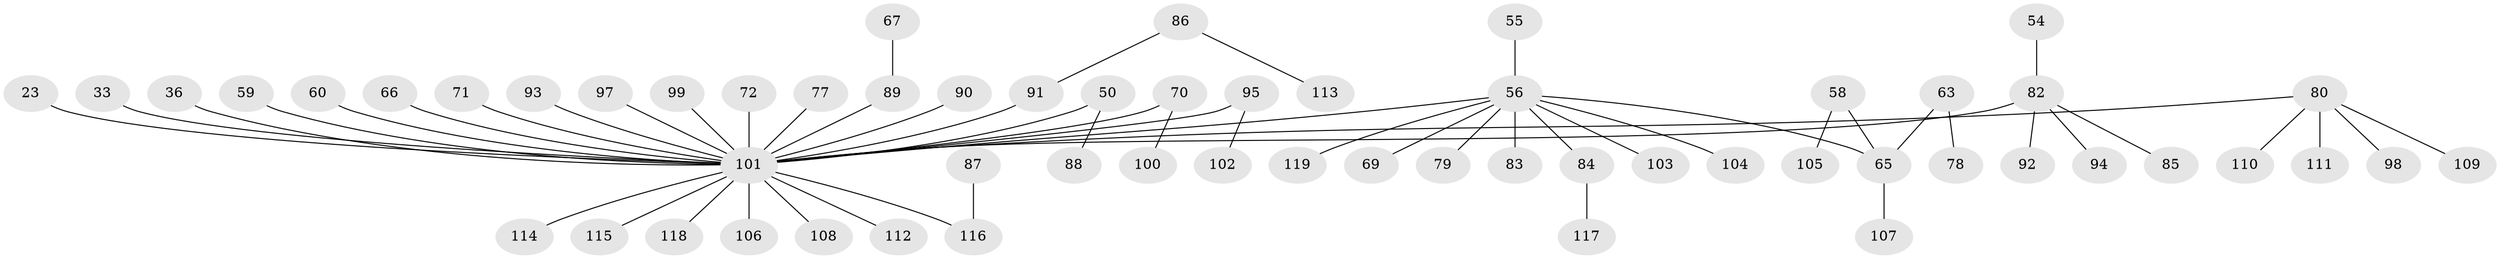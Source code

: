 // original degree distribution, {6: 0.025210084033613446, 5: 0.03361344537815126, 2: 0.3025210084033613, 3: 0.11764705882352941, 4: 0.04201680672268908, 8: 0.008403361344537815, 1: 0.47058823529411764}
// Generated by graph-tools (version 1.1) at 2025/52/03/09/25 04:52:24]
// undirected, 59 vertices, 58 edges
graph export_dot {
graph [start="1"]
  node [color=gray90,style=filled];
  23;
  33;
  36;
  50;
  54;
  55;
  56 [super="+27+35+22+38+43+40+44"];
  58;
  59;
  60;
  63;
  65 [super="+48"];
  66;
  67;
  69;
  70;
  71;
  72;
  77;
  78;
  79;
  80 [super="+74"];
  82 [super="+10+49"];
  83;
  84;
  85;
  86;
  87;
  88;
  89 [super="+61"];
  90;
  91 [super="+81"];
  92;
  93;
  94;
  95;
  97;
  98;
  99;
  100;
  101 [super="+41+96+15"];
  102;
  103;
  104;
  105;
  106;
  107;
  108;
  109;
  110;
  111;
  112;
  113;
  114;
  115;
  116 [super="+47"];
  117;
  118;
  119;
  23 -- 101;
  33 -- 101;
  36 -- 101;
  50 -- 88;
  50 -- 101;
  54 -- 82;
  55 -- 56;
  56 -- 119;
  56 -- 83;
  56 -- 69;
  56 -- 103;
  56 -- 104;
  56 -- 79;
  56 -- 65;
  56 -- 101;
  56 -- 84;
  58 -- 105;
  58 -- 65;
  59 -- 101;
  60 -- 101;
  63 -- 78;
  63 -- 65;
  65 -- 107;
  66 -- 101;
  67 -- 89;
  70 -- 100;
  70 -- 101;
  71 -- 101;
  72 -- 101;
  77 -- 101;
  80 -- 98;
  80 -- 101;
  80 -- 109;
  80 -- 110;
  80 -- 111;
  82 -- 92;
  82 -- 85;
  82 -- 94;
  82 -- 101;
  84 -- 117;
  86 -- 113;
  86 -- 91;
  87 -- 116;
  89 -- 101;
  90 -- 101;
  91 -- 101;
  93 -- 101;
  95 -- 102;
  95 -- 101;
  97 -- 101;
  99 -- 101;
  101 -- 106;
  101 -- 108;
  101 -- 112;
  101 -- 114;
  101 -- 115;
  101 -- 116;
  101 -- 118;
}
